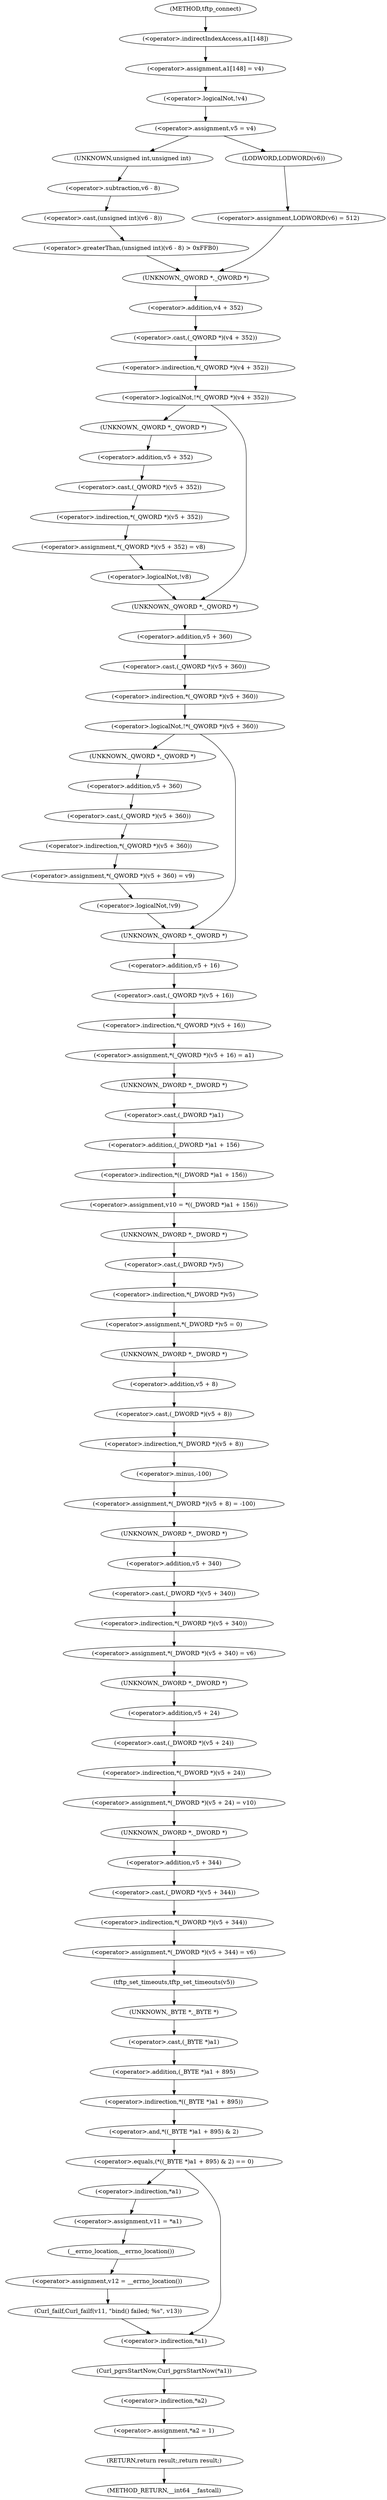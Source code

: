 digraph tftp_connect {  
"1000127" [label = "(<operator>.assignment,a1[148] = v4)" ]
"1000128" [label = "(<operator>.indirectIndexAccess,a1[148])" ]
"1000133" [label = "(<operator>.logicalNot,!v4)" ]
"1000136" [label = "(<operator>.assignment,v5 = v4)" ]
"1000143" [label = "(<operator>.greaterThan,(unsigned int)(v6 - 8) > 0xFFB0)" ]
"1000144" [label = "(<operator>.cast,(unsigned int)(v6 - 8))" ]
"1000145" [label = "(UNKNOWN,unsigned int,unsigned int)" ]
"1000146" [label = "(<operator>.subtraction,v6 - 8)" ]
"1000153" [label = "(<operator>.assignment,LODWORD(v6) = 512)" ]
"1000154" [label = "(LODWORD,LODWORD(v6))" ]
"1000158" [label = "(<operator>.logicalNot,!*(_QWORD *)(v4 + 352))" ]
"1000159" [label = "(<operator>.indirection,*(_QWORD *)(v4 + 352))" ]
"1000160" [label = "(<operator>.cast,(_QWORD *)(v4 + 352))" ]
"1000161" [label = "(UNKNOWN,_QWORD *,_QWORD *)" ]
"1000162" [label = "(<operator>.addition,v4 + 352)" ]
"1000166" [label = "(<operator>.assignment,*(_QWORD *)(v5 + 352) = v8)" ]
"1000167" [label = "(<operator>.indirection,*(_QWORD *)(v5 + 352))" ]
"1000168" [label = "(<operator>.cast,(_QWORD *)(v5 + 352))" ]
"1000169" [label = "(UNKNOWN,_QWORD *,_QWORD *)" ]
"1000170" [label = "(<operator>.addition,v5 + 352)" ]
"1000175" [label = "(<operator>.logicalNot,!v8)" ]
"1000179" [label = "(<operator>.logicalNot,!*(_QWORD *)(v5 + 360))" ]
"1000180" [label = "(<operator>.indirection,*(_QWORD *)(v5 + 360))" ]
"1000181" [label = "(<operator>.cast,(_QWORD *)(v5 + 360))" ]
"1000182" [label = "(UNKNOWN,_QWORD *,_QWORD *)" ]
"1000183" [label = "(<operator>.addition,v5 + 360)" ]
"1000187" [label = "(<operator>.assignment,*(_QWORD *)(v5 + 360) = v9)" ]
"1000188" [label = "(<operator>.indirection,*(_QWORD *)(v5 + 360))" ]
"1000189" [label = "(<operator>.cast,(_QWORD *)(v5 + 360))" ]
"1000190" [label = "(UNKNOWN,_QWORD *,_QWORD *)" ]
"1000191" [label = "(<operator>.addition,v5 + 360)" ]
"1000196" [label = "(<operator>.logicalNot,!v9)" ]
"1000199" [label = "(<operator>.assignment,*(_QWORD *)(v5 + 16) = a1)" ]
"1000200" [label = "(<operator>.indirection,*(_QWORD *)(v5 + 16))" ]
"1000201" [label = "(<operator>.cast,(_QWORD *)(v5 + 16))" ]
"1000202" [label = "(UNKNOWN,_QWORD *,_QWORD *)" ]
"1000203" [label = "(<operator>.addition,v5 + 16)" ]
"1000207" [label = "(<operator>.assignment,v10 = *((_DWORD *)a1 + 156))" ]
"1000209" [label = "(<operator>.indirection,*((_DWORD *)a1 + 156))" ]
"1000210" [label = "(<operator>.addition,(_DWORD *)a1 + 156)" ]
"1000211" [label = "(<operator>.cast,(_DWORD *)a1)" ]
"1000212" [label = "(UNKNOWN,_DWORD *,_DWORD *)" ]
"1000215" [label = "(<operator>.assignment,*(_DWORD *)v5 = 0)" ]
"1000216" [label = "(<operator>.indirection,*(_DWORD *)v5)" ]
"1000217" [label = "(<operator>.cast,(_DWORD *)v5)" ]
"1000218" [label = "(UNKNOWN,_DWORD *,_DWORD *)" ]
"1000221" [label = "(<operator>.assignment,*(_DWORD *)(v5 + 8) = -100)" ]
"1000222" [label = "(<operator>.indirection,*(_DWORD *)(v5 + 8))" ]
"1000223" [label = "(<operator>.cast,(_DWORD *)(v5 + 8))" ]
"1000224" [label = "(UNKNOWN,_DWORD *,_DWORD *)" ]
"1000225" [label = "(<operator>.addition,v5 + 8)" ]
"1000228" [label = "(<operator>.minus,-100)" ]
"1000230" [label = "(<operator>.assignment,*(_DWORD *)(v5 + 340) = v6)" ]
"1000231" [label = "(<operator>.indirection,*(_DWORD *)(v5 + 340))" ]
"1000232" [label = "(<operator>.cast,(_DWORD *)(v5 + 340))" ]
"1000233" [label = "(UNKNOWN,_DWORD *,_DWORD *)" ]
"1000234" [label = "(<operator>.addition,v5 + 340)" ]
"1000238" [label = "(<operator>.assignment,*(_DWORD *)(v5 + 24) = v10)" ]
"1000239" [label = "(<operator>.indirection,*(_DWORD *)(v5 + 24))" ]
"1000240" [label = "(<operator>.cast,(_DWORD *)(v5 + 24))" ]
"1000241" [label = "(UNKNOWN,_DWORD *,_DWORD *)" ]
"1000242" [label = "(<operator>.addition,v5 + 24)" ]
"1000246" [label = "(<operator>.assignment,*(_DWORD *)(v5 + 344) = v6)" ]
"1000247" [label = "(<operator>.indirection,*(_DWORD *)(v5 + 344))" ]
"1000248" [label = "(<operator>.cast,(_DWORD *)(v5 + 344))" ]
"1000249" [label = "(UNKNOWN,_DWORD *,_DWORD *)" ]
"1000250" [label = "(<operator>.addition,v5 + 344)" ]
"1000254" [label = "(tftp_set_timeouts,tftp_set_timeouts(v5))" ]
"1000257" [label = "(<operator>.equals,(*((_BYTE *)a1 + 895) & 2) == 0)" ]
"1000258" [label = "(<operator>.and,*((_BYTE *)a1 + 895) & 2)" ]
"1000259" [label = "(<operator>.indirection,*((_BYTE *)a1 + 895))" ]
"1000260" [label = "(<operator>.addition,(_BYTE *)a1 + 895)" ]
"1000261" [label = "(<operator>.cast,(_BYTE *)a1)" ]
"1000262" [label = "(UNKNOWN,_BYTE *,_BYTE *)" ]
"1000269" [label = "(<operator>.assignment,v11 = *a1)" ]
"1000271" [label = "(<operator>.indirection,*a1)" ]
"1000273" [label = "(<operator>.assignment,v12 = __errno_location())" ]
"1000275" [label = "(__errno_location,__errno_location())" ]
"1000276" [label = "(Curl_failf,Curl_failf(v11, \"bind() failed; %s\", v13))" ]
"1000282" [label = "(Curl_pgrsStartNow,Curl_pgrsStartNow(*a1))" ]
"1000283" [label = "(<operator>.indirection,*a1)" ]
"1000286" [label = "(<operator>.assignment,*a2 = 1)" ]
"1000287" [label = "(<operator>.indirection,*a2)" ]
"1000290" [label = "(RETURN,return result;,return result;)" ]
"1000112" [label = "(METHOD,tftp_connect)" ]
"1000292" [label = "(METHOD_RETURN,__int64 __fastcall)" ]
  "1000127" -> "1000133" 
  "1000128" -> "1000127" 
  "1000133" -> "1000136" 
  "1000136" -> "1000145" 
  "1000136" -> "1000154" 
  "1000143" -> "1000161" 
  "1000144" -> "1000143" 
  "1000145" -> "1000146" 
  "1000146" -> "1000144" 
  "1000153" -> "1000161" 
  "1000154" -> "1000153" 
  "1000158" -> "1000169" 
  "1000158" -> "1000182" 
  "1000159" -> "1000158" 
  "1000160" -> "1000159" 
  "1000161" -> "1000162" 
  "1000162" -> "1000160" 
  "1000166" -> "1000175" 
  "1000167" -> "1000166" 
  "1000168" -> "1000167" 
  "1000169" -> "1000170" 
  "1000170" -> "1000168" 
  "1000175" -> "1000182" 
  "1000179" -> "1000190" 
  "1000179" -> "1000202" 
  "1000180" -> "1000179" 
  "1000181" -> "1000180" 
  "1000182" -> "1000183" 
  "1000183" -> "1000181" 
  "1000187" -> "1000196" 
  "1000188" -> "1000187" 
  "1000189" -> "1000188" 
  "1000190" -> "1000191" 
  "1000191" -> "1000189" 
  "1000196" -> "1000202" 
  "1000199" -> "1000212" 
  "1000200" -> "1000199" 
  "1000201" -> "1000200" 
  "1000202" -> "1000203" 
  "1000203" -> "1000201" 
  "1000207" -> "1000218" 
  "1000209" -> "1000207" 
  "1000210" -> "1000209" 
  "1000211" -> "1000210" 
  "1000212" -> "1000211" 
  "1000215" -> "1000224" 
  "1000216" -> "1000215" 
  "1000217" -> "1000216" 
  "1000218" -> "1000217" 
  "1000221" -> "1000233" 
  "1000222" -> "1000228" 
  "1000223" -> "1000222" 
  "1000224" -> "1000225" 
  "1000225" -> "1000223" 
  "1000228" -> "1000221" 
  "1000230" -> "1000241" 
  "1000231" -> "1000230" 
  "1000232" -> "1000231" 
  "1000233" -> "1000234" 
  "1000234" -> "1000232" 
  "1000238" -> "1000249" 
  "1000239" -> "1000238" 
  "1000240" -> "1000239" 
  "1000241" -> "1000242" 
  "1000242" -> "1000240" 
  "1000246" -> "1000254" 
  "1000247" -> "1000246" 
  "1000248" -> "1000247" 
  "1000249" -> "1000250" 
  "1000250" -> "1000248" 
  "1000254" -> "1000262" 
  "1000257" -> "1000271" 
  "1000257" -> "1000283" 
  "1000258" -> "1000257" 
  "1000259" -> "1000258" 
  "1000260" -> "1000259" 
  "1000261" -> "1000260" 
  "1000262" -> "1000261" 
  "1000269" -> "1000275" 
  "1000271" -> "1000269" 
  "1000273" -> "1000276" 
  "1000275" -> "1000273" 
  "1000276" -> "1000283" 
  "1000282" -> "1000287" 
  "1000283" -> "1000282" 
  "1000286" -> "1000290" 
  "1000287" -> "1000286" 
  "1000290" -> "1000292" 
  "1000112" -> "1000128" 
}
